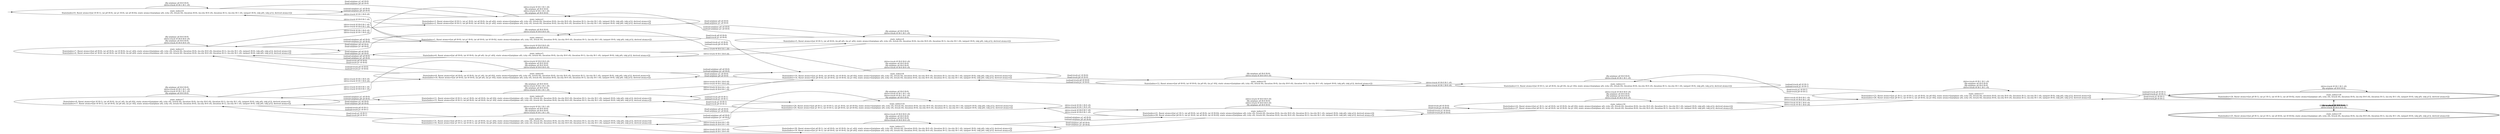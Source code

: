 digraph {
rankdir="LR"
s0[label="state_index=0
State(index=0, fluent atoms=[(at t0 l0-1), (at p0 l0-0), (at p1 l0-0), (at a0 l0-0)], static atoms=[(airplane a0), (city c0), (truck t0), (location l0-0), (in-city l0-0 c0), (location l0-1), (in-city l0-1 c0), (airport l0-0), (obj p0), (obj p1)], derived atoms=[])
"]
s1[label="state_index=1
State(index=1, fluent atoms=[(at p0 l0-0), (at p1 l0-0), (at a0 l0-0), (at t0 l0-0)], static atoms=[(airplane a0), (city c0), (truck t0), (location l0-0), (in-city l0-0 c0), (location l0-1), (in-city l0-1 c0), (airport l0-0), (obj p0), (obj p1)], derived atoms=[])
"]
s2[label="state_index=2
State(index=3, fluent atoms=[(at t0 l0-1), (at p1 l0-0), (at a0 l0-0), (in p0 a0)], static atoms=[(airplane a0), (city c0), (truck t0), (location l0-0), (in-city l0-0 c0), (location l0-1), (in-city l0-1 c0), (airport l0-0), (obj p0), (obj p1)], derived atoms=[])
State(index=2, fluent atoms=[(at t0 l0-1), (at p0 l0-0), (at a0 l0-0), (in p1 a0)], static atoms=[(airplane a0), (city c0), (truck t0), (location l0-0), (in-city l0-0 c0), (location l0-1), (in-city l0-1 c0), (airport l0-0), (obj p0), (obj p1)], derived atoms=[])
"]
s3[label="state_index=3
State(index=7, fluent atoms=[(at p0 l0-0), (at a0 l0-0), (at t0 l0-0), (in p1 a0)], static atoms=[(airplane a0), (city c0), (truck t0), (location l0-0), (in-city l0-0 c0), (location l0-1), (in-city l0-1 c0), (airport l0-0), (obj p0), (obj p1)], derived atoms=[])
State(index=4, fluent atoms=[(at p1 l0-0), (at a0 l0-0), (at t0 l0-0), (in p0 a0)], static atoms=[(airplane a0), (city c0), (truck t0), (location l0-0), (in-city l0-0 c0), (location l0-1), (in-city l0-1 c0), (airport l0-0), (obj p0), (obj p1)], derived atoms=[])
"]
s4[label="state_index=4
State(index=5, fluent atoms=[(at t0 l0-1), (at a0 l0-0), (in p0 a0), (in p1 a0)], static atoms=[(airplane a0), (city c0), (truck t0), (location l0-0), (in-city l0-0 c0), (location l0-1), (in-city l0-1 c0), (airport l0-0), (obj p0), (obj p1)], derived atoms=[])
"]
s5[label="state_index=5
State(index=6, fluent atoms=[(at a0 l0-0), (at t0 l0-0), (in p0 a0), (in p1 a0)], static atoms=[(airplane a0), (city c0), (truck t0), (location l0-0), (in-city l0-0 c0), (location l0-1), (in-city l0-1 c0), (airport l0-0), (obj p0), (obj p1)], derived atoms=[])
"]
s6[label="state_index=6
State(index=8, fluent atoms=[(at a0 l0-0), (at t0 l0-0), (in p1 a0), (in p0 t0)], static atoms=[(airplane a0), (city c0), (truck t0), (location l0-0), (in-city l0-0 c0), (location l0-1), (in-city l0-1 c0), (airport l0-0), (obj p0), (obj p1)], derived atoms=[])
State(index=16, fluent atoms=[(at a0 l0-0), (at t0 l0-0), (in p0 a0), (in p1 t0)], static atoms=[(airplane a0), (city c0), (truck t0), (location l0-0), (in-city l0-0 c0), (location l0-1), (in-city l0-1 c0), (airport l0-0), (obj p0), (obj p1)], derived atoms=[])
"]
s7[label="state_index=7
State(index=9, fluent atoms=[(at t0 l0-1), (at a0 l0-0), (in p1 a0), (in p0 t0)], static atoms=[(airplane a0), (city c0), (truck t0), (location l0-0), (in-city l0-0 c0), (location l0-1), (in-city l0-1 c0), (airport l0-0), (obj p0), (obj p1)], derived atoms=[])
State(index=17, fluent atoms=[(at t0 l0-1), (at a0 l0-0), (in p0 a0), (in p1 t0)], static atoms=[(airplane a0), (city c0), (truck t0), (location l0-0), (in-city l0-0 c0), (location l0-1), (in-city l0-1 c0), (airport l0-0), (obj p0), (obj p1)], derived atoms=[])
"]
s8[label="state_index=8
State(index=10, fluent atoms=[(at p1 l0-0), (at a0 l0-0), (at t0 l0-0), (in p0 t0)], static atoms=[(airplane a0), (city c0), (truck t0), (location l0-0), (in-city l0-0 c0), (location l0-1), (in-city l0-1 c0), (airport l0-0), (obj p0), (obj p1)], derived atoms=[])
State(index=14, fluent atoms=[(at p0 l0-0), (at a0 l0-0), (at t0 l0-0), (in p1 t0)], static atoms=[(airplane a0), (city c0), (truck t0), (location l0-0), (in-city l0-0 c0), (location l0-1), (in-city l0-1 c0), (airport l0-0), (obj p0), (obj p1)], derived atoms=[])
"]
s9[label="state_index=9
State(index=11, fluent atoms=[(at t0 l0-1), (at p1 l0-0), (at a0 l0-0), (in p0 t0)], static atoms=[(airplane a0), (city c0), (truck t0), (location l0-0), (in-city l0-0 c0), (location l0-1), (in-city l0-1 c0), (airport l0-0), (obj p0), (obj p1)], derived atoms=[])
State(index=15, fluent atoms=[(at t0 l0-1), (at p0 l0-0), (at a0 l0-0), (in p1 t0)], static atoms=[(airplane a0), (city c0), (truck t0), (location l0-0), (in-city l0-0 c0), (location l0-1), (in-city l0-1 c0), (airport l0-0), (obj p0), (obj p1)], derived atoms=[])
"]
s10[label="state_index=10
State(index=12, fluent atoms=[(at a0 l0-0), (at t0 l0-0), (in p0 t0), (in p1 t0)], static atoms=[(airplane a0), (city c0), (truck t0), (location l0-0), (in-city l0-0 c0), (location l0-1), (in-city l0-1 c0), (airport l0-0), (obj p0), (obj p1)], derived atoms=[])
"]
s11[label="state_index=11
State(index=13, fluent atoms=[(at t0 l0-1), (at a0 l0-0), (in p0 t0), (in p1 t0)], static atoms=[(airplane a0), (city c0), (truck t0), (location l0-0), (in-city l0-0 c0), (location l0-1), (in-city l0-1 c0), (airport l0-0), (obj p0), (obj p1)], derived atoms=[])
"]
s12[label="state_index=12
State(index=31, fluent atoms=[(at p0 l0-1), (at t0 l0-1), (at a0 l0-0), (in p1 a0)], static atoms=[(airplane a0), (city c0), (truck t0), (location l0-0), (in-city l0-0 c0), (location l0-1), (in-city l0-1 c0), (airport l0-0), (obj p0), (obj p1)], derived atoms=[])
State(index=18, fluent atoms=[(at p1 l0-1), (at t0 l0-1), (at a0 l0-0), (in p0 a0)], static atoms=[(airplane a0), (city c0), (truck t0), (location l0-0), (in-city l0-0 c0), (location l0-1), (in-city l0-1 c0), (airport l0-0), (obj p0), (obj p1)], derived atoms=[])
"]
s13[label="state_index=13
State(index=30, fluent atoms=[(at p0 l0-1), (at a0 l0-0), (at t0 l0-0), (in p1 a0)], static atoms=[(airplane a0), (city c0), (truck t0), (location l0-0), (in-city l0-0 c0), (location l0-1), (in-city l0-1 c0), (airport l0-0), (obj p0), (obj p1)], derived atoms=[])
State(index=19, fluent atoms=[(at p1 l0-1), (at a0 l0-0), (at t0 l0-0), (in p0 a0)], static atoms=[(airplane a0), (city c0), (truck t0), (location l0-0), (in-city l0-0 c0), (location l0-1), (in-city l0-1 c0), (airport l0-0), (obj p0), (obj p1)], derived atoms=[])
"]
s14[label="state_index=14
State(index=29, fluent atoms=[(at p0 l0-1), (at t0 l0-1), (at p1 l0-0), (at a0 l0-0)], static atoms=[(airplane a0), (city c0), (truck t0), (location l0-0), (in-city l0-0 c0), (location l0-1), (in-city l0-1 c0), (airport l0-0), (obj p0), (obj p1)], derived atoms=[])
State(index=20, fluent atoms=[(at p1 l0-1), (at t0 l0-1), (at p0 l0-0), (at a0 l0-0)], static atoms=[(airplane a0), (city c0), (truck t0), (location l0-0), (in-city l0-0 c0), (location l0-1), (in-city l0-1 c0), (airport l0-0), (obj p0), (obj p1)], derived atoms=[])
"]
s15[label="state_index=15
State(index=21, fluent atoms=[(at p1 l0-1), (at p0 l0-0), (at a0 l0-0), (at t0 l0-0)], static atoms=[(airplane a0), (city c0), (truck t0), (location l0-0), (in-city l0-0 c0), (location l0-1), (in-city l0-1 c0), (airport l0-0), (obj p0), (obj p1)], derived atoms=[])
State(index=28, fluent atoms=[(at p0 l0-1), (at p1 l0-0), (at a0 l0-0), (at t0 l0-0)], static atoms=[(airplane a0), (city c0), (truck t0), (location l0-0), (in-city l0-0 c0), (location l0-1), (in-city l0-1 c0), (airport l0-0), (obj p0), (obj p1)], derived atoms=[])
"]
s16[label="state_index=16
State(index=22, fluent atoms=[(at p1 l0-1), (at a0 l0-0), (at t0 l0-0), (in p0 t0)], static atoms=[(airplane a0), (city c0), (truck t0), (location l0-0), (in-city l0-0 c0), (location l0-1), (in-city l0-1 c0), (airport l0-0), (obj p0), (obj p1)], derived atoms=[])
State(index=27, fluent atoms=[(at p0 l0-1), (at a0 l0-0), (at t0 l0-0), (in p1 t0)], static atoms=[(airplane a0), (city c0), (truck t0), (location l0-0), (in-city l0-0 c0), (location l0-1), (in-city l0-1 c0), (airport l0-0), (obj p0), (obj p1)], derived atoms=[])
"]
s17[label="state_index=17
State(index=23, fluent atoms=[(at p1 l0-1), (at t0 l0-1), (at a0 l0-0), (in p0 t0)], static atoms=[(airplane a0), (city c0), (truck t0), (location l0-0), (in-city l0-0 c0), (location l0-1), (in-city l0-1 c0), (airport l0-0), (obj p0), (obj p1)], derived atoms=[])
State(index=26, fluent atoms=[(at p0 l0-1), (at t0 l0-1), (at a0 l0-0), (in p1 t0)], static atoms=[(airplane a0), (city c0), (truck t0), (location l0-0), (in-city l0-0 c0), (location l0-1), (in-city l0-1 c0), (airport l0-0), (obj p0), (obj p1)], derived atoms=[])
"]
s18[peripheries=2,label="state_index=18
State(index=24, fluent atoms=[(at p0 l0-1), (at p1 l0-1), (at t0 l0-1), (at a0 l0-0)], static atoms=[(airplane a0), (city c0), (truck t0), (location l0-0), (in-city l0-0 c0), (location l0-1), (in-city l0-1 c0), (airport l0-0), (obj p0), (obj p1)], derived atoms=[])
"]
s19[peripheries=2,label="state_index=19
State(index=25, fluent atoms=[(at p0 l0-1), (at p1 l0-1), (at a0 l0-0), (at t0 l0-0)], static atoms=[(airplane a0), (city c0), (truck t0), (location l0-0), (in-city l0-0 c0), (location l0-1), (in-city l0-1 c0), (airport l0-0), (obj p0), (obj p1)], derived atoms=[])
"]
Dangling [ label = "", style = invis ]
{ rank = same; Dangling }
Dangling -> s0
{ rank = same; s4}
{ rank = same; s2,s5}
{ rank = same; s0,s3,s7}
{ rank = same; s1,s6,s9,s12}
{ rank = same; s8,s13,s14}
{ rank = same; s10,s15}
{ rank = same; s11,s16}
{ rank = same; s17}
{ rank = same; s18,s19}
s0->s0 [label="(fly-airplane a0 l0-0 l0-0)
(drive-truck t0 l0-1 l0-1 c0)
"]
s0->s1 [label="(drive-truck t0 l0-1 l0-0 c0)
"]
s0->s2 [label="(load-airplane p1 a0 l0-0)
(load-airplane p0 a0 l0-0)
"]
s1->s0 [label="(drive-truck t0 l0-0 l0-1 c0)
"]
s1->s1 [label="(fly-airplane a0 l0-0 l0-0)
(drive-truck t0 l0-0 l0-0 c0)
"]
s1->s3 [label="(load-airplane p0 a0 l0-0)
(load-airplane p1 a0 l0-0)
"]
s1->s8 [label="(load-truck p0 t0 l0-0)
(load-truck p1 t0 l0-0)
"]
s2->s0 [label="(unload-airplane p1 a0 l0-0)
(unload-airplane p0 a0 l0-0)
"]
s2->s2 [label="(drive-truck t0 l0-1 l0-1 c0)
(fly-airplane a0 l0-0 l0-0)
(drive-truck t0 l0-1 l0-1 c0)
(fly-airplane a0 l0-0 l0-0)
"]
s2->s3 [label="(drive-truck t0 l0-1 l0-0 c0)
(drive-truck t0 l0-1 l0-0 c0)
"]
s2->s4 [label="(load-airplane p0 a0 l0-0)
(load-airplane p1 a0 l0-0)
"]
s3->s1 [label="(unload-airplane p0 a0 l0-0)
(unload-airplane p1 a0 l0-0)
"]
s3->s2 [label="(drive-truck t0 l0-0 l0-1 c0)
(drive-truck t0 l0-0 l0-1 c0)
"]
s3->s3 [label="(fly-airplane a0 l0-0 l0-0)
(drive-truck t0 l0-0 l0-0 c0)
(fly-airplane a0 l0-0 l0-0)
(drive-truck t0 l0-0 l0-0 c0)
"]
s3->s5 [label="(load-airplane p0 a0 l0-0)
(load-airplane p1 a0 l0-0)
"]
s3->s6 [label="(load-truck p0 t0 l0-0)
(load-truck p1 t0 l0-0)
"]
s4->s2 [label="(unload-airplane p0 a0 l0-0)
(unload-airplane p1 a0 l0-0)
"]
s4->s4 [label="(fly-airplane a0 l0-0 l0-0)
(drive-truck t0 l0-1 l0-1 c0)
"]
s4->s5 [label="(drive-truck t0 l0-1 l0-0 c0)
"]
s5->s3 [label="(unload-airplane p0 a0 l0-0)
(unload-airplane p1 a0 l0-0)
"]
s5->s4 [label="(drive-truck t0 l0-0 l0-1 c0)
"]
s5->s5 [label="(drive-truck t0 l0-0 l0-0 c0)
(fly-airplane a0 l0-0 l0-0)
"]
s6->s3 [label="(unload-truck p0 t0 l0-0)
(unload-truck p1 t0 l0-0)
"]
s6->s6 [label="(drive-truck t0 l0-0 l0-0 c0)
(fly-airplane a0 l0-0 l0-0)
(fly-airplane a0 l0-0 l0-0)
(drive-truck t0 l0-0 l0-0 c0)
"]
s6->s7 [label="(drive-truck t0 l0-0 l0-1 c0)
(drive-truck t0 l0-0 l0-1 c0)
"]
s6->s8 [label="(unload-airplane p0 a0 l0-0)
(unload-airplane p1 a0 l0-0)
"]
s7->s6 [label="(drive-truck t0 l0-1 l0-0 c0)
(drive-truck t0 l0-1 l0-0 c0)
"]
s7->s7 [label="(fly-airplane a0 l0-0 l0-0)
(drive-truck t0 l0-1 l0-1 c0)
(drive-truck t0 l0-1 l0-1 c0)
(fly-airplane a0 l0-0 l0-0)
"]
s7->s9 [label="(unload-airplane p1 a0 l0-0)
(unload-airplane p0 a0 l0-0)
"]
s7->s12 [label="(unload-truck p0 t0 l0-1)
(unload-truck p1 t0 l0-1)
"]
s8->s1 [label="(unload-truck p1 t0 l0-0)
(unload-truck p0 t0 l0-0)
"]
s8->s6 [label="(load-airplane p1 a0 l0-0)
(load-airplane p0 a0 l0-0)
"]
s8->s8 [label="(drive-truck t0 l0-0 l0-0 c0)
(fly-airplane a0 l0-0 l0-0)
(fly-airplane a0 l0-0 l0-0)
(drive-truck t0 l0-0 l0-0 c0)
"]
s8->s9 [label="(drive-truck t0 l0-0 l0-1 c0)
(drive-truck t0 l0-0 l0-1 c0)
"]
s8->s10 [label="(load-truck p1 t0 l0-0)
(load-truck p0 t0 l0-0)
"]
s9->s7 [label="(load-airplane p1 a0 l0-0)
(load-airplane p0 a0 l0-0)
"]
s9->s8 [label="(drive-truck t0 l0-1 l0-0 c0)
(drive-truck t0 l0-1 l0-0 c0)
"]
s9->s9 [label="(fly-airplane a0 l0-0 l0-0)
(drive-truck t0 l0-1 l0-1 c0)
(fly-airplane a0 l0-0 l0-0)
(drive-truck t0 l0-1 l0-1 c0)
"]
s9->s14 [label="(unload-truck p0 t0 l0-1)
(unload-truck p1 t0 l0-1)
"]
s10->s8 [label="(unload-truck p0 t0 l0-0)
(unload-truck p1 t0 l0-0)
"]
s10->s10 [label="(fly-airplane a0 l0-0 l0-0)
(drive-truck t0 l0-0 l0-0 c0)
"]
s10->s11 [label="(drive-truck t0 l0-0 l0-1 c0)
"]
s11->s10 [label="(drive-truck t0 l0-1 l0-0 c0)
"]
s11->s11 [label="(fly-airplane a0 l0-0 l0-0)
(drive-truck t0 l0-1 l0-1 c0)
"]
s11->s17 [label="(unload-truck p0 t0 l0-1)
(unload-truck p1 t0 l0-1)
"]
s12->s7 [label="(load-truck p1 t0 l0-1)
(load-truck p0 t0 l0-1)
"]
s12->s12 [label="(drive-truck t0 l0-1 l0-1 c0)
(fly-airplane a0 l0-0 l0-0)
(fly-airplane a0 l0-0 l0-0)
(drive-truck t0 l0-1 l0-1 c0)
"]
s12->s13 [label="(drive-truck t0 l0-1 l0-0 c0)
(drive-truck t0 l0-1 l0-0 c0)
"]
s12->s14 [label="(unload-airplane p0 a0 l0-0)
(unload-airplane p1 a0 l0-0)
"]
s13->s12 [label="(drive-truck t0 l0-0 l0-1 c0)
(drive-truck t0 l0-0 l0-1 c0)
"]
s13->s13 [label="(drive-truck t0 l0-0 l0-0 c0)
(fly-airplane a0 l0-0 l0-0)
(fly-airplane a0 l0-0 l0-0)
(drive-truck t0 l0-0 l0-0 c0)
"]
s13->s15 [label="(unload-airplane p1 a0 l0-0)
(unload-airplane p0 a0 l0-0)
"]
s14->s9 [label="(load-truck p1 t0 l0-1)
(load-truck p0 t0 l0-1)
"]
s14->s12 [label="(load-airplane p0 a0 l0-0)
(load-airplane p1 a0 l0-0)
"]
s14->s14 [label="(fly-airplane a0 l0-0 l0-0)
(drive-truck t0 l0-1 l0-1 c0)
(drive-truck t0 l0-1 l0-1 c0)
(fly-airplane a0 l0-0 l0-0)
"]
s14->s15 [label="(drive-truck t0 l0-1 l0-0 c0)
(drive-truck t0 l0-1 l0-0 c0)
"]
s15->s13 [label="(load-airplane p0 a0 l0-0)
(load-airplane p1 a0 l0-0)
"]
s15->s14 [label="(drive-truck t0 l0-0 l0-1 c0)
(drive-truck t0 l0-0 l0-1 c0)
"]
s15->s15 [label="(drive-truck t0 l0-0 l0-0 c0)
(fly-airplane a0 l0-0 l0-0)
(drive-truck t0 l0-0 l0-0 c0)
(fly-airplane a0 l0-0 l0-0)
"]
s15->s16 [label="(load-truck p0 t0 l0-0)
(load-truck p1 t0 l0-0)
"]
s16->s15 [label="(unload-truck p1 t0 l0-0)
(unload-truck p0 t0 l0-0)
"]
s16->s16 [label="(drive-truck t0 l0-0 l0-0 c0)
(fly-airplane a0 l0-0 l0-0)
(fly-airplane a0 l0-0 l0-0)
(drive-truck t0 l0-0 l0-0 c0)
"]
s16->s17 [label="(drive-truck t0 l0-0 l0-1 c0)
(drive-truck t0 l0-0 l0-1 c0)
"]
s17->s11 [label="(load-truck p1 t0 l0-1)
(load-truck p0 t0 l0-1)
"]
s17->s16 [label="(drive-truck t0 l0-1 l0-0 c0)
(drive-truck t0 l0-1 l0-0 c0)
"]
s17->s17 [label="(drive-truck t0 l0-1 l0-1 c0)
(fly-airplane a0 l0-0 l0-0)
(fly-airplane a0 l0-0 l0-0)
(drive-truck t0 l0-1 l0-1 c0)
"]
s17->s18 [label="(unload-truck p0 t0 l0-1)
(unload-truck p1 t0 l0-1)
"]
s18->s17 [label="(load-truck p1 t0 l0-1)
(load-truck p0 t0 l0-1)
"]
s18->s18 [label="(drive-truck t0 l0-1 l0-1 c0)
(fly-airplane a0 l0-0 l0-0)
"]
s18->s19 [label="(drive-truck t0 l0-1 l0-0 c0)
"]
s19->s18 [label="(drive-truck t0 l0-0 l0-1 c0)
"]
s19->s19 [label="(fly-airplane a0 l0-0 l0-0)
(drive-truck t0 l0-0 l0-0 c0)
"]
}
